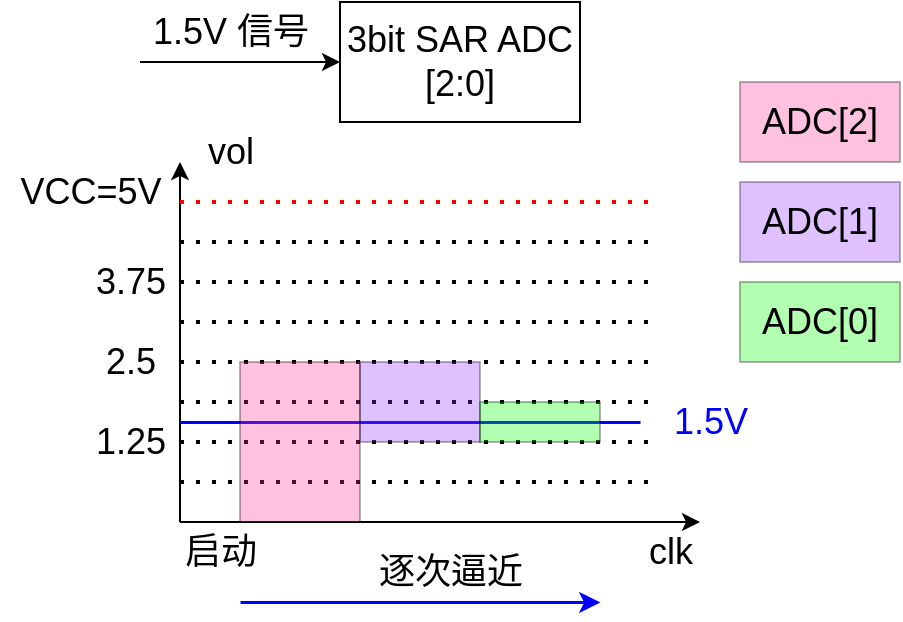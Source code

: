 <mxfile version="16.4.5" type="device"><diagram id="ydR1By4y_Vt8YDzv1KDw" name="第 1 页"><mxGraphModel dx="1102" dy="609" grid="1" gridSize="10" guides="1" tooltips="1" connect="1" arrows="1" fold="1" page="1" pageScale="1" pageWidth="1169" pageHeight="1654" math="0" shadow="0"><root><mxCell id="0"/><mxCell id="1" parent="0"/><mxCell id="bpfwCeivKXa-d76SjiEK-1" value="3bit SAR ADC&lt;br&gt;[2:0]" style="rounded=0;whiteSpace=wrap;html=1;fontSize=18;" vertex="1" parent="1"><mxGeometry x="440" y="100" width="120" height="60" as="geometry"/></mxCell><mxCell id="bpfwCeivKXa-d76SjiEK-2" value="" style="endArrow=classic;html=1;rounded=0;fontSize=18;entryX=0;entryY=0.5;entryDx=0;entryDy=0;" edge="1" parent="1" target="bpfwCeivKXa-d76SjiEK-1"><mxGeometry width="50" height="50" relative="1" as="geometry"><mxPoint x="340" y="130" as="sourcePoint"/><mxPoint x="550" y="270" as="targetPoint"/></mxGeometry></mxCell><mxCell id="bpfwCeivKXa-d76SjiEK-3" value="1.5V 信号" style="text;html=1;align=center;verticalAlign=middle;resizable=0;points=[];autosize=1;strokeColor=none;fillColor=none;fontSize=18;" vertex="1" parent="1"><mxGeometry x="340" y="100" width="90" height="30" as="geometry"/></mxCell><mxCell id="bpfwCeivKXa-d76SjiEK-4" value="" style="endArrow=classic;html=1;rounded=0;fontSize=18;" edge="1" parent="1"><mxGeometry width="50" height="50" relative="1" as="geometry"><mxPoint x="360" y="360" as="sourcePoint"/><mxPoint x="360" y="180" as="targetPoint"/></mxGeometry></mxCell><mxCell id="bpfwCeivKXa-d76SjiEK-5" value="" style="endArrow=classic;html=1;rounded=0;fontSize=18;" edge="1" parent="1"><mxGeometry width="50" height="50" relative="1" as="geometry"><mxPoint x="360" y="360" as="sourcePoint"/><mxPoint x="620" y="360" as="targetPoint"/></mxGeometry></mxCell><mxCell id="bpfwCeivKXa-d76SjiEK-6" value="" style="endArrow=none;dashed=1;html=1;dashPattern=1 3;strokeWidth=2;rounded=0;fontSize=18;" edge="1" parent="1"><mxGeometry width="50" height="50" relative="1" as="geometry"><mxPoint x="360" y="280" as="sourcePoint"/><mxPoint x="600" y="280" as="targetPoint"/></mxGeometry></mxCell><mxCell id="bpfwCeivKXa-d76SjiEK-7" value="" style="endArrow=none;dashed=1;html=1;dashPattern=1 3;strokeWidth=2;rounded=0;fontSize=18;" edge="1" parent="1"><mxGeometry width="50" height="50" relative="1" as="geometry"><mxPoint x="360" y="300" as="sourcePoint"/><mxPoint x="600" y="300" as="targetPoint"/></mxGeometry></mxCell><mxCell id="bpfwCeivKXa-d76SjiEK-9" value="" style="endArrow=none;dashed=1;html=1;dashPattern=1 3;strokeWidth=2;rounded=0;fontSize=18;" edge="1" parent="1"><mxGeometry width="50" height="50" relative="1" as="geometry"><mxPoint x="360" y="320" as="sourcePoint"/><mxPoint x="600" y="320" as="targetPoint"/></mxGeometry></mxCell><mxCell id="bpfwCeivKXa-d76SjiEK-10" value="" style="endArrow=none;dashed=1;html=1;dashPattern=1 3;strokeWidth=2;rounded=0;fontSize=18;" edge="1" parent="1"><mxGeometry width="50" height="50" relative="1" as="geometry"><mxPoint x="360" y="340" as="sourcePoint"/><mxPoint x="600" y="340" as="targetPoint"/></mxGeometry></mxCell><mxCell id="bpfwCeivKXa-d76SjiEK-11" value="" style="endArrow=none;dashed=1;html=1;dashPattern=1 3;strokeWidth=2;rounded=0;fontSize=18;" edge="1" parent="1"><mxGeometry width="50" height="50" relative="1" as="geometry"><mxPoint x="360" y="240" as="sourcePoint"/><mxPoint x="600" y="240" as="targetPoint"/></mxGeometry></mxCell><mxCell id="bpfwCeivKXa-d76SjiEK-12" value="" style="endArrow=none;dashed=1;html=1;dashPattern=1 3;strokeWidth=2;rounded=0;fontSize=18;" edge="1" parent="1"><mxGeometry width="50" height="50" relative="1" as="geometry"><mxPoint x="360" y="260" as="sourcePoint"/><mxPoint x="600" y="260" as="targetPoint"/></mxGeometry></mxCell><mxCell id="bpfwCeivKXa-d76SjiEK-13" value="" style="endArrow=none;dashed=1;html=1;dashPattern=1 3;strokeWidth=2;rounded=0;fontSize=18;fontColor=#FFFFFF;strokeColor=#FF0000;" edge="1" parent="1"><mxGeometry width="50" height="50" relative="1" as="geometry"><mxPoint x="360" y="200" as="sourcePoint"/><mxPoint x="600" y="200" as="targetPoint"/></mxGeometry></mxCell><mxCell id="bpfwCeivKXa-d76SjiEK-14" value="" style="endArrow=none;dashed=1;html=1;dashPattern=1 3;strokeWidth=2;rounded=0;fontSize=18;" edge="1" parent="1"><mxGeometry width="50" height="50" relative="1" as="geometry"><mxPoint x="360" y="220" as="sourcePoint"/><mxPoint x="600" y="220" as="targetPoint"/></mxGeometry></mxCell><mxCell id="bpfwCeivKXa-d76SjiEK-15" value="VCC=5V" style="text;html=1;align=center;verticalAlign=middle;resizable=0;points=[];autosize=1;strokeColor=none;fillColor=none;fontSize=18;" vertex="1" parent="1"><mxGeometry x="270" y="180" width="90" height="30" as="geometry"/></mxCell><mxCell id="bpfwCeivKXa-d76SjiEK-16" value="vol" style="text;html=1;align=center;verticalAlign=middle;resizable=0;points=[];autosize=1;strokeColor=none;fillColor=none;fontSize=18;" vertex="1" parent="1"><mxGeometry x="365" y="160" width="40" height="30" as="geometry"/></mxCell><mxCell id="bpfwCeivKXa-d76SjiEK-17" value="clk" style="text;html=1;align=center;verticalAlign=middle;resizable=0;points=[];autosize=1;strokeColor=none;fillColor=none;fontSize=18;" vertex="1" parent="1"><mxGeometry x="585" y="360" width="40" height="30" as="geometry"/></mxCell><mxCell id="bpfwCeivKXa-d76SjiEK-19" value="1.25" style="text;html=1;align=center;verticalAlign=middle;resizable=0;points=[];autosize=1;strokeColor=none;fillColor=none;fontSize=18;fontColor=#000000;" vertex="1" parent="1"><mxGeometry x="310" y="305" width="50" height="30" as="geometry"/></mxCell><mxCell id="bpfwCeivKXa-d76SjiEK-21" value="2.5" style="text;html=1;align=center;verticalAlign=middle;resizable=0;points=[];autosize=1;strokeColor=none;fillColor=none;fontSize=18;fontColor=#000000;" vertex="1" parent="1"><mxGeometry x="315" y="265" width="40" height="30" as="geometry"/></mxCell><mxCell id="bpfwCeivKXa-d76SjiEK-23" value="3.75" style="text;html=1;align=center;verticalAlign=middle;resizable=0;points=[];autosize=1;strokeColor=none;fillColor=none;fontSize=18;fontColor=#000000;" vertex="1" parent="1"><mxGeometry x="310" y="225" width="50" height="30" as="geometry"/></mxCell><mxCell id="bpfwCeivKXa-d76SjiEK-25" value="1.5V" style="text;html=1;align=center;verticalAlign=middle;resizable=0;points=[];autosize=1;strokeColor=none;fillColor=none;fontSize=18;fontColor=#0000FF;" vertex="1" parent="1"><mxGeometry x="600" y="295" width="50" height="30" as="geometry"/></mxCell><mxCell id="bpfwCeivKXa-d76SjiEK-26" value="" style="endArrow=none;html=1;rounded=0;fontSize=18;fontColor=#000000;strokeColor=#0000FF;strokeWidth=1.5;" edge="1" parent="1"><mxGeometry width="50" height="50" relative="1" as="geometry"><mxPoint x="360" y="310" as="sourcePoint"/><mxPoint x="590" y="310" as="targetPoint"/></mxGeometry></mxCell><mxCell id="bpfwCeivKXa-d76SjiEK-27" value="" style="rounded=0;whiteSpace=wrap;html=1;fontSize=18;strokeColor=default;fillColor=#FF3399;opacity=30;" vertex="1" parent="1"><mxGeometry x="390" y="280" width="60" height="80" as="geometry"/></mxCell><mxCell id="bpfwCeivKXa-d76SjiEK-28" value="" style="rounded=0;whiteSpace=wrap;html=1;fontSize=18;strokeColor=default;fillColor=#9933FF;opacity=30;" vertex="1" parent="1"><mxGeometry x="450" y="280" width="60" height="40" as="geometry"/></mxCell><mxCell id="bpfwCeivKXa-d76SjiEK-32" value="" style="rounded=0;whiteSpace=wrap;html=1;fontSize=18;strokeColor=default;fillColor=#00FF00;opacity=30;" vertex="1" parent="1"><mxGeometry x="510" y="300" width="60" height="20" as="geometry"/></mxCell><mxCell id="bpfwCeivKXa-d76SjiEK-34" value="启动" style="text;html=1;align=center;verticalAlign=middle;resizable=0;points=[];autosize=1;strokeColor=none;fillColor=none;fontSize=18;fontColor=#000000;" vertex="1" parent="1"><mxGeometry x="355" y="360" width="50" height="30" as="geometry"/></mxCell><mxCell id="bpfwCeivKXa-d76SjiEK-36" value="ADC[2]" style="rounded=0;whiteSpace=wrap;html=1;fontSize=18;strokeColor=default;fillColor=#FF3399;opacity=30;" vertex="1" parent="1"><mxGeometry x="640" y="140" width="80" height="40" as="geometry"/></mxCell><mxCell id="bpfwCeivKXa-d76SjiEK-37" value="&lt;span&gt;ADC[1]&lt;/span&gt;" style="rounded=0;whiteSpace=wrap;html=1;fontSize=18;strokeColor=default;fillColor=#9933FF;opacity=30;" vertex="1" parent="1"><mxGeometry x="640" y="190" width="80" height="40" as="geometry"/></mxCell><mxCell id="bpfwCeivKXa-d76SjiEK-39" value="&lt;span&gt;ADC[0]&lt;/span&gt;" style="rounded=0;whiteSpace=wrap;html=1;fontSize=18;strokeColor=default;fillColor=#00FF00;opacity=30;" vertex="1" parent="1"><mxGeometry x="640" y="240" width="80" height="40" as="geometry"/></mxCell><mxCell id="bpfwCeivKXa-d76SjiEK-40" value="" style="endArrow=classic;html=1;rounded=0;fontSize=18;fontColor=#000000;strokeColor=#0000FF;strokeWidth=1.5;" edge="1" parent="1"><mxGeometry width="50" height="50" relative="1" as="geometry"><mxPoint x="390" y="400" as="sourcePoint"/><mxPoint x="570" y="400" as="targetPoint"/></mxGeometry></mxCell><mxCell id="bpfwCeivKXa-d76SjiEK-41" value="逐次逼近" style="text;html=1;align=center;verticalAlign=middle;resizable=0;points=[];autosize=1;strokeColor=none;fillColor=none;fontSize=18;fontColor=#000000;" vertex="1" parent="1"><mxGeometry x="450" y="370" width="90" height="30" as="geometry"/></mxCell></root></mxGraphModel></diagram></mxfile>